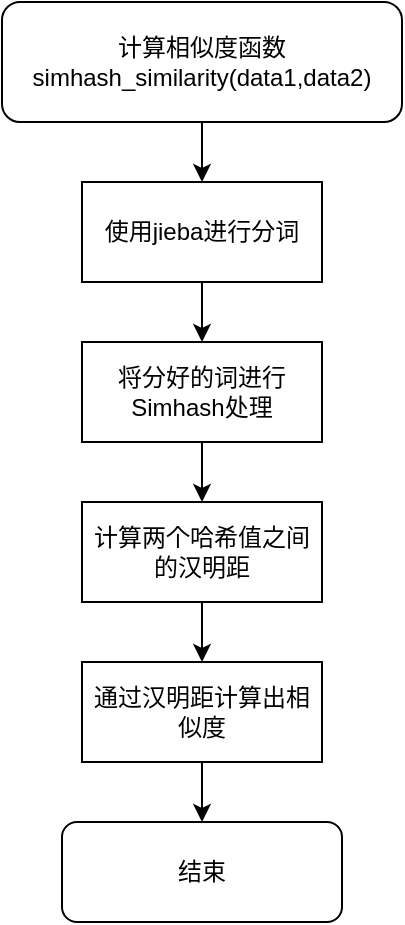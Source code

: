 <mxfile version="14.4.3" type="device"><diagram id="LtuPJQ2xR2_Em6gQJoHt" name="第 1 页"><mxGraphModel dx="981" dy="594" grid="1" gridSize="10" guides="1" tooltips="1" connect="1" arrows="1" fold="1" page="1" pageScale="1" pageWidth="827" pageHeight="1169" math="0" shadow="0"><root><mxCell id="0"/><mxCell id="1" parent="0"/><mxCell id="-YA2lTOdc8I_UkYoJoqp-3" style="edgeStyle=orthogonalEdgeStyle;rounded=0;orthogonalLoop=1;jettySize=auto;html=1;entryX=0.5;entryY=0;entryDx=0;entryDy=0;" edge="1" parent="1" source="-YA2lTOdc8I_UkYoJoqp-1" target="-YA2lTOdc8I_UkYoJoqp-2"><mxGeometry relative="1" as="geometry"/></mxCell><mxCell id="-YA2lTOdc8I_UkYoJoqp-1" value="计算相似度函数&lt;br&gt;simhash_similarity(data1,data2)" style="rounded=1;whiteSpace=wrap;html=1;" vertex="1" parent="1"><mxGeometry x="320" y="20" width="200" height="60" as="geometry"/></mxCell><mxCell id="-YA2lTOdc8I_UkYoJoqp-6" style="edgeStyle=orthogonalEdgeStyle;rounded=0;orthogonalLoop=1;jettySize=auto;html=1;entryX=0.5;entryY=0;entryDx=0;entryDy=0;" edge="1" parent="1" source="-YA2lTOdc8I_UkYoJoqp-2" target="-YA2lTOdc8I_UkYoJoqp-5"><mxGeometry relative="1" as="geometry"/></mxCell><mxCell id="-YA2lTOdc8I_UkYoJoqp-2" value="使用jieba进行分词" style="rounded=0;whiteSpace=wrap;html=1;" vertex="1" parent="1"><mxGeometry x="360" y="110" width="120" height="50" as="geometry"/></mxCell><mxCell id="-YA2lTOdc8I_UkYoJoqp-8" style="edgeStyle=orthogonalEdgeStyle;rounded=0;orthogonalLoop=1;jettySize=auto;html=1;entryX=0.5;entryY=0;entryDx=0;entryDy=0;" edge="1" parent="1" source="-YA2lTOdc8I_UkYoJoqp-5" target="-YA2lTOdc8I_UkYoJoqp-7"><mxGeometry relative="1" as="geometry"/></mxCell><mxCell id="-YA2lTOdc8I_UkYoJoqp-5" value="将分好的词进行Simhash处理" style="rounded=0;whiteSpace=wrap;html=1;" vertex="1" parent="1"><mxGeometry x="360" y="190" width="120" height="50" as="geometry"/></mxCell><mxCell id="-YA2lTOdc8I_UkYoJoqp-11" style="edgeStyle=orthogonalEdgeStyle;rounded=0;orthogonalLoop=1;jettySize=auto;html=1;entryX=0.5;entryY=0;entryDx=0;entryDy=0;" edge="1" parent="1" source="-YA2lTOdc8I_UkYoJoqp-7" target="-YA2lTOdc8I_UkYoJoqp-9"><mxGeometry relative="1" as="geometry"/></mxCell><mxCell id="-YA2lTOdc8I_UkYoJoqp-7" value="计算两个哈希值之间的汉明距" style="rounded=0;whiteSpace=wrap;html=1;" vertex="1" parent="1"><mxGeometry x="360" y="270" width="120" height="50" as="geometry"/></mxCell><mxCell id="-YA2lTOdc8I_UkYoJoqp-13" style="edgeStyle=orthogonalEdgeStyle;rounded=0;orthogonalLoop=1;jettySize=auto;html=1;entryX=0.5;entryY=0;entryDx=0;entryDy=0;" edge="1" parent="1" source="-YA2lTOdc8I_UkYoJoqp-9" target="-YA2lTOdc8I_UkYoJoqp-12"><mxGeometry relative="1" as="geometry"/></mxCell><mxCell id="-YA2lTOdc8I_UkYoJoqp-9" value="通过汉明距计算出相似度" style="rounded=0;whiteSpace=wrap;html=1;" vertex="1" parent="1"><mxGeometry x="360" y="350" width="120" height="50" as="geometry"/></mxCell><mxCell id="-YA2lTOdc8I_UkYoJoqp-12" value="结束" style="rounded=1;whiteSpace=wrap;html=1;" vertex="1" parent="1"><mxGeometry x="350" y="430" width="140" height="50" as="geometry"/></mxCell></root></mxGraphModel></diagram></mxfile>